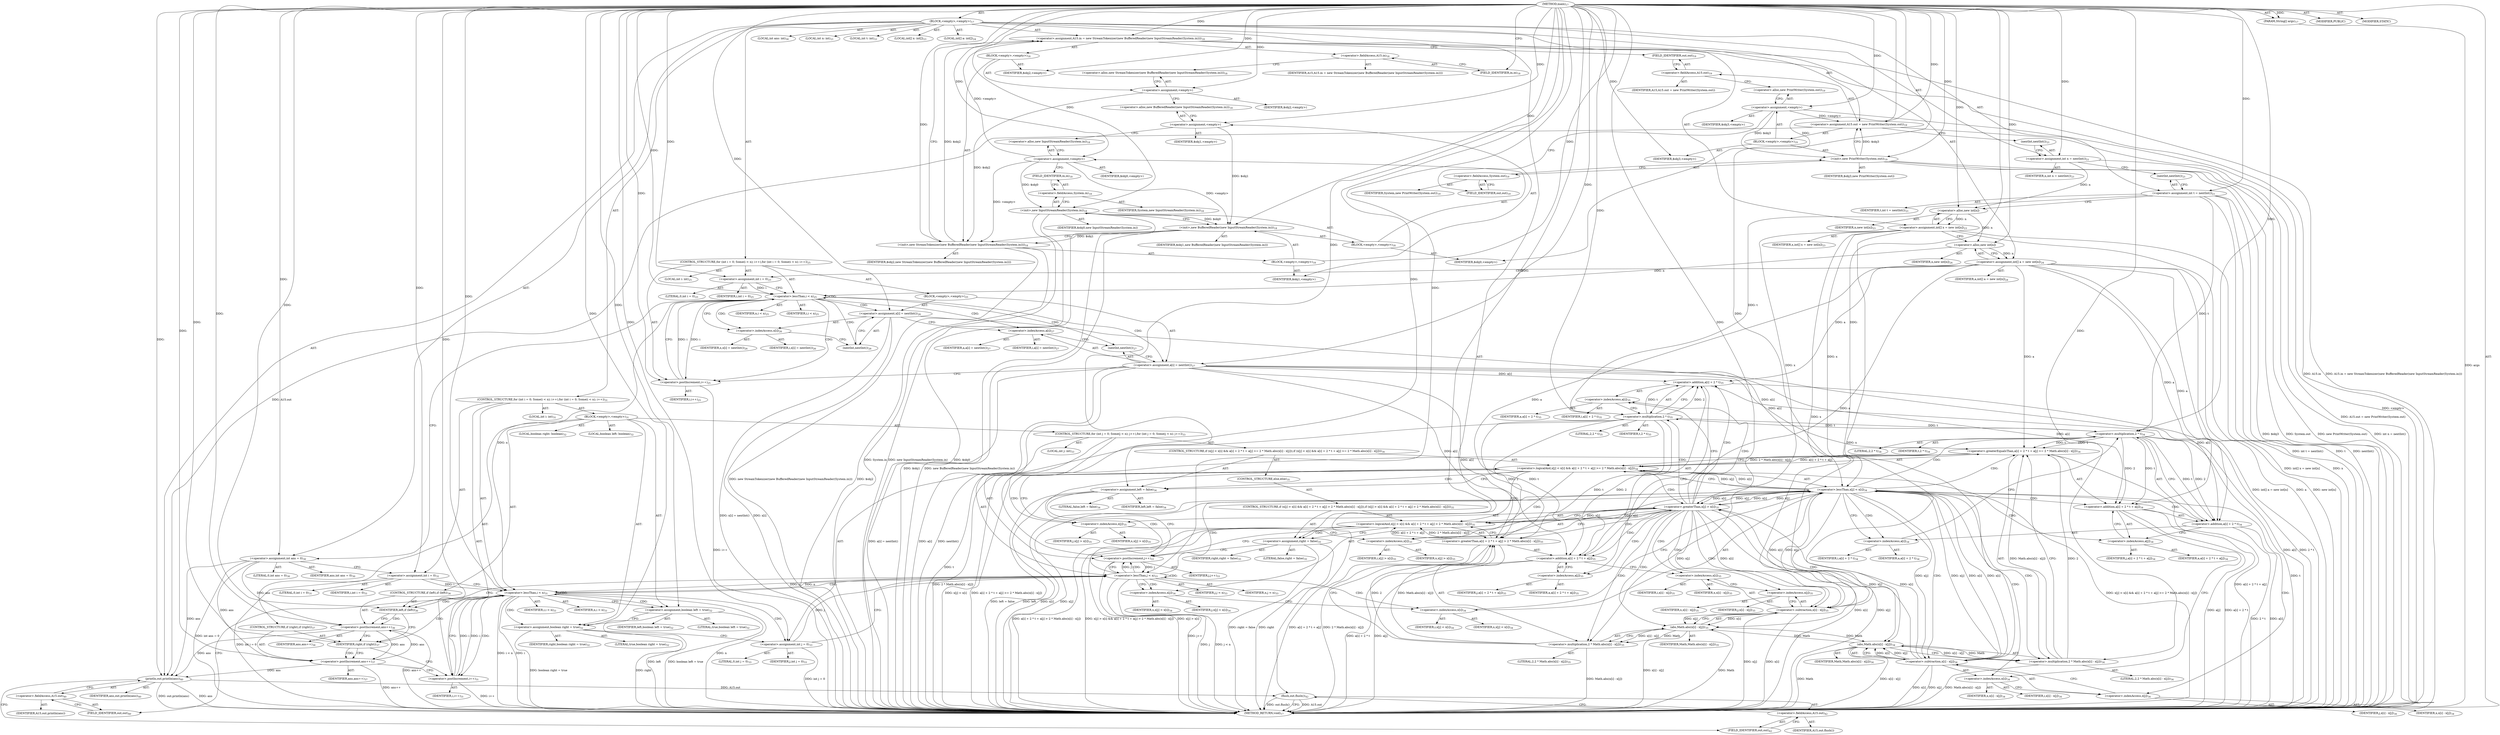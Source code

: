 digraph "main" {  
"37" [label = <(METHOD,main)<SUB>17</SUB>> ]
"38" [label = <(PARAM,String[] args)<SUB>17</SUB>> ]
"39" [label = <(BLOCK,&lt;empty&gt;,&lt;empty&gt;)<SUB>17</SUB>> ]
"40" [label = <(&lt;operator&gt;.assignment,A15.in = new StreamTokenizer(new BufferedReader(new InputStreamReader(System.in))))<SUB>18</SUB>> ]
"41" [label = <(&lt;operator&gt;.fieldAccess,A15.in)<SUB>18</SUB>> ]
"42" [label = <(IDENTIFIER,A15,A15.in = new StreamTokenizer(new BufferedReader(new InputStreamReader(System.in))))> ]
"43" [label = <(FIELD_IDENTIFIER,in,in)<SUB>18</SUB>> ]
"44" [label = <(BLOCK,&lt;empty&gt;,&lt;empty&gt;)<SUB>18</SUB>> ]
"45" [label = <(&lt;operator&gt;.assignment,&lt;empty&gt;)> ]
"46" [label = <(IDENTIFIER,$obj2,&lt;empty&gt;)> ]
"47" [label = <(&lt;operator&gt;.alloc,new StreamTokenizer(new BufferedReader(new InputStreamReader(System.in))))<SUB>18</SUB>> ]
"48" [label = <(&lt;init&gt;,new StreamTokenizer(new BufferedReader(new InputStreamReader(System.in))))<SUB>18</SUB>> ]
"49" [label = <(IDENTIFIER,$obj2,new StreamTokenizer(new BufferedReader(new InputStreamReader(System.in))))> ]
"50" [label = <(BLOCK,&lt;empty&gt;,&lt;empty&gt;)<SUB>18</SUB>> ]
"51" [label = <(&lt;operator&gt;.assignment,&lt;empty&gt;)> ]
"52" [label = <(IDENTIFIER,$obj1,&lt;empty&gt;)> ]
"53" [label = <(&lt;operator&gt;.alloc,new BufferedReader(new InputStreamReader(System.in)))<SUB>18</SUB>> ]
"54" [label = <(&lt;init&gt;,new BufferedReader(new InputStreamReader(System.in)))<SUB>18</SUB>> ]
"55" [label = <(IDENTIFIER,$obj1,new BufferedReader(new InputStreamReader(System.in)))> ]
"56" [label = <(BLOCK,&lt;empty&gt;,&lt;empty&gt;)<SUB>18</SUB>> ]
"57" [label = <(&lt;operator&gt;.assignment,&lt;empty&gt;)> ]
"58" [label = <(IDENTIFIER,$obj0,&lt;empty&gt;)> ]
"59" [label = <(&lt;operator&gt;.alloc,new InputStreamReader(System.in))<SUB>18</SUB>> ]
"60" [label = <(&lt;init&gt;,new InputStreamReader(System.in))<SUB>18</SUB>> ]
"61" [label = <(IDENTIFIER,$obj0,new InputStreamReader(System.in))> ]
"62" [label = <(&lt;operator&gt;.fieldAccess,System.in)<SUB>18</SUB>> ]
"63" [label = <(IDENTIFIER,System,new InputStreamReader(System.in))<SUB>18</SUB>> ]
"64" [label = <(FIELD_IDENTIFIER,in,in)<SUB>18</SUB>> ]
"65" [label = <(IDENTIFIER,$obj0,&lt;empty&gt;)> ]
"66" [label = <(IDENTIFIER,$obj1,&lt;empty&gt;)> ]
"67" [label = <(IDENTIFIER,$obj2,&lt;empty&gt;)> ]
"68" [label = <(&lt;operator&gt;.assignment,A15.out = new PrintWriter(System.out))<SUB>19</SUB>> ]
"69" [label = <(&lt;operator&gt;.fieldAccess,A15.out)<SUB>19</SUB>> ]
"70" [label = <(IDENTIFIER,A15,A15.out = new PrintWriter(System.out))> ]
"71" [label = <(FIELD_IDENTIFIER,out,out)<SUB>19</SUB>> ]
"72" [label = <(BLOCK,&lt;empty&gt;,&lt;empty&gt;)<SUB>19</SUB>> ]
"73" [label = <(&lt;operator&gt;.assignment,&lt;empty&gt;)> ]
"74" [label = <(IDENTIFIER,$obj3,&lt;empty&gt;)> ]
"75" [label = <(&lt;operator&gt;.alloc,new PrintWriter(System.out))<SUB>19</SUB>> ]
"76" [label = <(&lt;init&gt;,new PrintWriter(System.out))<SUB>19</SUB>> ]
"77" [label = <(IDENTIFIER,$obj3,new PrintWriter(System.out))> ]
"78" [label = <(&lt;operator&gt;.fieldAccess,System.out)<SUB>19</SUB>> ]
"79" [label = <(IDENTIFIER,System,new PrintWriter(System.out))<SUB>19</SUB>> ]
"80" [label = <(FIELD_IDENTIFIER,out,out)<SUB>19</SUB>> ]
"81" [label = <(IDENTIFIER,$obj3,&lt;empty&gt;)> ]
"82" [label = <(LOCAL,int n: int)<SUB>21</SUB>> ]
"83" [label = <(LOCAL,int t: int)<SUB>21</SUB>> ]
"84" [label = <(&lt;operator&gt;.assignment,int n = nextInt())<SUB>21</SUB>> ]
"85" [label = <(IDENTIFIER,n,int n = nextInt())<SUB>21</SUB>> ]
"86" [label = <(nextInt,nextInt())<SUB>21</SUB>> ]
"87" [label = <(&lt;operator&gt;.assignment,int t = nextInt())<SUB>21</SUB>> ]
"88" [label = <(IDENTIFIER,t,int t = nextInt())<SUB>21</SUB>> ]
"89" [label = <(nextInt,nextInt())<SUB>21</SUB>> ]
"90" [label = <(LOCAL,int[] x: int[])<SUB>23</SUB>> ]
"91" [label = <(&lt;operator&gt;.assignment,int[] x = new int[n])<SUB>23</SUB>> ]
"92" [label = <(IDENTIFIER,x,int[] x = new int[n])<SUB>23</SUB>> ]
"93" [label = <(&lt;operator&gt;.alloc,new int[n])> ]
"94" [label = <(IDENTIFIER,n,new int[n])<SUB>23</SUB>> ]
"95" [label = <(LOCAL,int[] a: int[])<SUB>24</SUB>> ]
"96" [label = <(&lt;operator&gt;.assignment,int[] a = new int[n])<SUB>24</SUB>> ]
"97" [label = <(IDENTIFIER,a,int[] a = new int[n])<SUB>24</SUB>> ]
"98" [label = <(&lt;operator&gt;.alloc,new int[n])> ]
"99" [label = <(IDENTIFIER,n,new int[n])<SUB>24</SUB>> ]
"100" [label = <(CONTROL_STRUCTURE,for (int i = 0; Some(i &lt; n); i++),for (int i = 0; Some(i &lt; n); i++))<SUB>25</SUB>> ]
"101" [label = <(LOCAL,int i: int)<SUB>25</SUB>> ]
"102" [label = <(&lt;operator&gt;.assignment,int i = 0)<SUB>25</SUB>> ]
"103" [label = <(IDENTIFIER,i,int i = 0)<SUB>25</SUB>> ]
"104" [label = <(LITERAL,0,int i = 0)<SUB>25</SUB>> ]
"105" [label = <(&lt;operator&gt;.lessThan,i &lt; n)<SUB>25</SUB>> ]
"106" [label = <(IDENTIFIER,i,i &lt; n)<SUB>25</SUB>> ]
"107" [label = <(IDENTIFIER,n,i &lt; n)<SUB>25</SUB>> ]
"108" [label = <(&lt;operator&gt;.postIncrement,i++)<SUB>25</SUB>> ]
"109" [label = <(IDENTIFIER,i,i++)<SUB>25</SUB>> ]
"110" [label = <(BLOCK,&lt;empty&gt;,&lt;empty&gt;)<SUB>25</SUB>> ]
"111" [label = <(&lt;operator&gt;.assignment,x[i] = nextInt())<SUB>26</SUB>> ]
"112" [label = <(&lt;operator&gt;.indexAccess,x[i])<SUB>26</SUB>> ]
"113" [label = <(IDENTIFIER,x,x[i] = nextInt())<SUB>26</SUB>> ]
"114" [label = <(IDENTIFIER,i,x[i] = nextInt())<SUB>26</SUB>> ]
"115" [label = <(nextInt,nextInt())<SUB>26</SUB>> ]
"116" [label = <(&lt;operator&gt;.assignment,a[i] = nextInt())<SUB>27</SUB>> ]
"117" [label = <(&lt;operator&gt;.indexAccess,a[i])<SUB>27</SUB>> ]
"118" [label = <(IDENTIFIER,a,a[i] = nextInt())<SUB>27</SUB>> ]
"119" [label = <(IDENTIFIER,i,a[i] = nextInt())<SUB>27</SUB>> ]
"120" [label = <(nextInt,nextInt())<SUB>27</SUB>> ]
"121" [label = <(LOCAL,int ans: int)<SUB>30</SUB>> ]
"122" [label = <(&lt;operator&gt;.assignment,int ans = 0)<SUB>30</SUB>> ]
"123" [label = <(IDENTIFIER,ans,int ans = 0)<SUB>30</SUB>> ]
"124" [label = <(LITERAL,0,int ans = 0)<SUB>30</SUB>> ]
"125" [label = <(CONTROL_STRUCTURE,for (int i = 0; Some(i &lt; n); i++),for (int i = 0; Some(i &lt; n); i++))<SUB>31</SUB>> ]
"126" [label = <(LOCAL,int i: int)<SUB>31</SUB>> ]
"127" [label = <(&lt;operator&gt;.assignment,int i = 0)<SUB>31</SUB>> ]
"128" [label = <(IDENTIFIER,i,int i = 0)<SUB>31</SUB>> ]
"129" [label = <(LITERAL,0,int i = 0)<SUB>31</SUB>> ]
"130" [label = <(&lt;operator&gt;.lessThan,i &lt; n)<SUB>31</SUB>> ]
"131" [label = <(IDENTIFIER,i,i &lt; n)<SUB>31</SUB>> ]
"132" [label = <(IDENTIFIER,n,i &lt; n)<SUB>31</SUB>> ]
"133" [label = <(&lt;operator&gt;.postIncrement,i++)<SUB>31</SUB>> ]
"134" [label = <(IDENTIFIER,i,i++)<SUB>31</SUB>> ]
"135" [label = <(BLOCK,&lt;empty&gt;,&lt;empty&gt;)<SUB>31</SUB>> ]
"136" [label = <(LOCAL,boolean left: boolean)<SUB>32</SUB>> ]
"137" [label = <(LOCAL,boolean right: boolean)<SUB>32</SUB>> ]
"138" [label = <(&lt;operator&gt;.assignment,boolean left = true)<SUB>32</SUB>> ]
"139" [label = <(IDENTIFIER,left,boolean left = true)<SUB>32</SUB>> ]
"140" [label = <(LITERAL,true,boolean left = true)<SUB>32</SUB>> ]
"141" [label = <(&lt;operator&gt;.assignment,boolean right = true)<SUB>32</SUB>> ]
"142" [label = <(IDENTIFIER,right,boolean right = true)<SUB>32</SUB>> ]
"143" [label = <(LITERAL,true,boolean right = true)<SUB>32</SUB>> ]
"144" [label = <(CONTROL_STRUCTURE,for (int j = 0; Some(j &lt; n); j++),for (int j = 0; Some(j &lt; n); j++))<SUB>33</SUB>> ]
"145" [label = <(LOCAL,int j: int)<SUB>33</SUB>> ]
"146" [label = <(&lt;operator&gt;.assignment,int j = 0)<SUB>33</SUB>> ]
"147" [label = <(IDENTIFIER,j,int j = 0)<SUB>33</SUB>> ]
"148" [label = <(LITERAL,0,int j = 0)<SUB>33</SUB>> ]
"149" [label = <(&lt;operator&gt;.lessThan,j &lt; n)<SUB>33</SUB>> ]
"150" [label = <(IDENTIFIER,j,j &lt; n)<SUB>33</SUB>> ]
"151" [label = <(IDENTIFIER,n,j &lt; n)<SUB>33</SUB>> ]
"152" [label = <(&lt;operator&gt;.postIncrement,j++)<SUB>33</SUB>> ]
"153" [label = <(IDENTIFIER,j,j++)<SUB>33</SUB>> ]
"154" [label = <(CONTROL_STRUCTURE,if (x[j] &lt; x[i] &amp;&amp; a[i] + 2 * t + a[j] &gt;= 2 * Math.abs(x[i] - x[j])),if (x[j] &lt; x[i] &amp;&amp; a[i] + 2 * t + a[j] &gt;= 2 * Math.abs(x[i] - x[j])))<SUB>34</SUB>> ]
"155" [label = <(&lt;operator&gt;.logicalAnd,x[j] &lt; x[i] &amp;&amp; a[i] + 2 * t + a[j] &gt;= 2 * Math.abs(x[i] - x[j]))<SUB>34</SUB>> ]
"156" [label = <(&lt;operator&gt;.lessThan,x[j] &lt; x[i])<SUB>34</SUB>> ]
"157" [label = <(&lt;operator&gt;.indexAccess,x[j])<SUB>34</SUB>> ]
"158" [label = <(IDENTIFIER,x,x[j] &lt; x[i])<SUB>34</SUB>> ]
"159" [label = <(IDENTIFIER,j,x[j] &lt; x[i])<SUB>34</SUB>> ]
"160" [label = <(&lt;operator&gt;.indexAccess,x[i])<SUB>34</SUB>> ]
"161" [label = <(IDENTIFIER,x,x[j] &lt; x[i])<SUB>34</SUB>> ]
"162" [label = <(IDENTIFIER,i,x[j] &lt; x[i])<SUB>34</SUB>> ]
"163" [label = <(&lt;operator&gt;.greaterEqualsThan,a[i] + 2 * t + a[j] &gt;= 2 * Math.abs(x[i] - x[j]))<SUB>34</SUB>> ]
"164" [label = <(&lt;operator&gt;.addition,a[i] + 2 * t + a[j])<SUB>34</SUB>> ]
"165" [label = <(&lt;operator&gt;.addition,a[i] + 2 * t)<SUB>34</SUB>> ]
"166" [label = <(&lt;operator&gt;.indexAccess,a[i])<SUB>34</SUB>> ]
"167" [label = <(IDENTIFIER,a,a[i] + 2 * t)<SUB>34</SUB>> ]
"168" [label = <(IDENTIFIER,i,a[i] + 2 * t)<SUB>34</SUB>> ]
"169" [label = <(&lt;operator&gt;.multiplication,2 * t)<SUB>34</SUB>> ]
"170" [label = <(LITERAL,2,2 * t)<SUB>34</SUB>> ]
"171" [label = <(IDENTIFIER,t,2 * t)<SUB>34</SUB>> ]
"172" [label = <(&lt;operator&gt;.indexAccess,a[j])<SUB>34</SUB>> ]
"173" [label = <(IDENTIFIER,a,a[i] + 2 * t + a[j])<SUB>34</SUB>> ]
"174" [label = <(IDENTIFIER,j,a[i] + 2 * t + a[j])<SUB>34</SUB>> ]
"175" [label = <(&lt;operator&gt;.multiplication,2 * Math.abs(x[i] - x[j]))<SUB>34</SUB>> ]
"176" [label = <(LITERAL,2,2 * Math.abs(x[i] - x[j]))<SUB>34</SUB>> ]
"177" [label = <(abs,Math.abs(x[i] - x[j]))<SUB>34</SUB>> ]
"178" [label = <(IDENTIFIER,Math,Math.abs(x[i] - x[j]))<SUB>34</SUB>> ]
"179" [label = <(&lt;operator&gt;.subtraction,x[i] - x[j])<SUB>34</SUB>> ]
"180" [label = <(&lt;operator&gt;.indexAccess,x[i])<SUB>34</SUB>> ]
"181" [label = <(IDENTIFIER,x,x[i] - x[j])<SUB>34</SUB>> ]
"182" [label = <(IDENTIFIER,i,x[i] - x[j])<SUB>34</SUB>> ]
"183" [label = <(&lt;operator&gt;.indexAccess,x[j])<SUB>34</SUB>> ]
"184" [label = <(IDENTIFIER,x,x[i] - x[j])<SUB>34</SUB>> ]
"185" [label = <(IDENTIFIER,j,x[i] - x[j])<SUB>34</SUB>> ]
"186" [label = <(&lt;operator&gt;.assignment,left = false)<SUB>34</SUB>> ]
"187" [label = <(IDENTIFIER,left,left = false)<SUB>34</SUB>> ]
"188" [label = <(LITERAL,false,left = false)<SUB>34</SUB>> ]
"189" [label = <(CONTROL_STRUCTURE,else,else)<SUB>35</SUB>> ]
"190" [label = <(CONTROL_STRUCTURE,if (x[j] &gt; x[i] &amp;&amp; a[i] + 2 * t + a[j] &gt; 2 * Math.abs(x[i] - x[j])),if (x[j] &gt; x[i] &amp;&amp; a[i] + 2 * t + a[j] &gt; 2 * Math.abs(x[i] - x[j])))<SUB>35</SUB>> ]
"191" [label = <(&lt;operator&gt;.logicalAnd,x[j] &gt; x[i] &amp;&amp; a[i] + 2 * t + a[j] &gt; 2 * Math.abs(x[i] - x[j]))<SUB>35</SUB>> ]
"192" [label = <(&lt;operator&gt;.greaterThan,x[j] &gt; x[i])<SUB>35</SUB>> ]
"193" [label = <(&lt;operator&gt;.indexAccess,x[j])<SUB>35</SUB>> ]
"194" [label = <(IDENTIFIER,x,x[j] &gt; x[i])<SUB>35</SUB>> ]
"195" [label = <(IDENTIFIER,j,x[j] &gt; x[i])<SUB>35</SUB>> ]
"196" [label = <(&lt;operator&gt;.indexAccess,x[i])<SUB>35</SUB>> ]
"197" [label = <(IDENTIFIER,x,x[j] &gt; x[i])<SUB>35</SUB>> ]
"198" [label = <(IDENTIFIER,i,x[j] &gt; x[i])<SUB>35</SUB>> ]
"199" [label = <(&lt;operator&gt;.greaterThan,a[i] + 2 * t + a[j] &gt; 2 * Math.abs(x[i] - x[j]))<SUB>35</SUB>> ]
"200" [label = <(&lt;operator&gt;.addition,a[i] + 2 * t + a[j])<SUB>35</SUB>> ]
"201" [label = <(&lt;operator&gt;.addition,a[i] + 2 * t)<SUB>35</SUB>> ]
"202" [label = <(&lt;operator&gt;.indexAccess,a[i])<SUB>35</SUB>> ]
"203" [label = <(IDENTIFIER,a,a[i] + 2 * t)<SUB>35</SUB>> ]
"204" [label = <(IDENTIFIER,i,a[i] + 2 * t)<SUB>35</SUB>> ]
"205" [label = <(&lt;operator&gt;.multiplication,2 * t)<SUB>35</SUB>> ]
"206" [label = <(LITERAL,2,2 * t)<SUB>35</SUB>> ]
"207" [label = <(IDENTIFIER,t,2 * t)<SUB>35</SUB>> ]
"208" [label = <(&lt;operator&gt;.indexAccess,a[j])<SUB>35</SUB>> ]
"209" [label = <(IDENTIFIER,a,a[i] + 2 * t + a[j])<SUB>35</SUB>> ]
"210" [label = <(IDENTIFIER,j,a[i] + 2 * t + a[j])<SUB>35</SUB>> ]
"211" [label = <(&lt;operator&gt;.multiplication,2 * Math.abs(x[i] - x[j]))<SUB>35</SUB>> ]
"212" [label = <(LITERAL,2,2 * Math.abs(x[i] - x[j]))<SUB>35</SUB>> ]
"213" [label = <(abs,Math.abs(x[i] - x[j]))<SUB>35</SUB>> ]
"214" [label = <(IDENTIFIER,Math,Math.abs(x[i] - x[j]))<SUB>35</SUB>> ]
"215" [label = <(&lt;operator&gt;.subtraction,x[i] - x[j])<SUB>35</SUB>> ]
"216" [label = <(&lt;operator&gt;.indexAccess,x[i])<SUB>35</SUB>> ]
"217" [label = <(IDENTIFIER,x,x[i] - x[j])<SUB>35</SUB>> ]
"218" [label = <(IDENTIFIER,i,x[i] - x[j])<SUB>35</SUB>> ]
"219" [label = <(&lt;operator&gt;.indexAccess,x[j])<SUB>35</SUB>> ]
"220" [label = <(IDENTIFIER,x,x[i] - x[j])<SUB>35</SUB>> ]
"221" [label = <(IDENTIFIER,j,x[i] - x[j])<SUB>35</SUB>> ]
"222" [label = <(&lt;operator&gt;.assignment,right = false)<SUB>35</SUB>> ]
"223" [label = <(IDENTIFIER,right,right = false)<SUB>35</SUB>> ]
"224" [label = <(LITERAL,false,right = false)<SUB>35</SUB>> ]
"225" [label = <(CONTROL_STRUCTURE,if (left),if (left))<SUB>36</SUB>> ]
"226" [label = <(IDENTIFIER,left,if (left))<SUB>36</SUB>> ]
"227" [label = <(&lt;operator&gt;.postIncrement,ans++)<SUB>36</SUB>> ]
"228" [label = <(IDENTIFIER,ans,ans++)<SUB>36</SUB>> ]
"229" [label = <(CONTROL_STRUCTURE,if (right),if (right))<SUB>37</SUB>> ]
"230" [label = <(IDENTIFIER,right,if (right))<SUB>37</SUB>> ]
"231" [label = <(&lt;operator&gt;.postIncrement,ans++)<SUB>37</SUB>> ]
"232" [label = <(IDENTIFIER,ans,ans++)<SUB>37</SUB>> ]
"233" [label = <(println,out.println(ans))<SUB>40</SUB>> ]
"234" [label = <(&lt;operator&gt;.fieldAccess,A15.out)<SUB>40</SUB>> ]
"235" [label = <(IDENTIFIER,A15,out.println(ans))> ]
"236" [label = <(FIELD_IDENTIFIER,out,out)<SUB>40</SUB>> ]
"237" [label = <(IDENTIFIER,ans,out.println(ans))<SUB>40</SUB>> ]
"238" [label = <(flush,out.flush())<SUB>42</SUB>> ]
"239" [label = <(&lt;operator&gt;.fieldAccess,A15.out)<SUB>42</SUB>> ]
"240" [label = <(IDENTIFIER,A15,out.flush())> ]
"241" [label = <(FIELD_IDENTIFIER,out,out)<SUB>42</SUB>> ]
"242" [label = <(MODIFIER,PUBLIC)> ]
"243" [label = <(MODIFIER,STATIC)> ]
"244" [label = <(METHOD_RETURN,void)<SUB>17</SUB>> ]
  "37" -> "38"  [ label = "AST: "] 
  "37" -> "39"  [ label = "AST: "] 
  "37" -> "242"  [ label = "AST: "] 
  "37" -> "243"  [ label = "AST: "] 
  "37" -> "244"  [ label = "AST: "] 
  "39" -> "40"  [ label = "AST: "] 
  "39" -> "68"  [ label = "AST: "] 
  "39" -> "82"  [ label = "AST: "] 
  "39" -> "83"  [ label = "AST: "] 
  "39" -> "84"  [ label = "AST: "] 
  "39" -> "87"  [ label = "AST: "] 
  "39" -> "90"  [ label = "AST: "] 
  "39" -> "91"  [ label = "AST: "] 
  "39" -> "95"  [ label = "AST: "] 
  "39" -> "96"  [ label = "AST: "] 
  "39" -> "100"  [ label = "AST: "] 
  "39" -> "121"  [ label = "AST: "] 
  "39" -> "122"  [ label = "AST: "] 
  "39" -> "125"  [ label = "AST: "] 
  "39" -> "233"  [ label = "AST: "] 
  "39" -> "238"  [ label = "AST: "] 
  "40" -> "41"  [ label = "AST: "] 
  "40" -> "44"  [ label = "AST: "] 
  "41" -> "42"  [ label = "AST: "] 
  "41" -> "43"  [ label = "AST: "] 
  "44" -> "45"  [ label = "AST: "] 
  "44" -> "48"  [ label = "AST: "] 
  "44" -> "67"  [ label = "AST: "] 
  "45" -> "46"  [ label = "AST: "] 
  "45" -> "47"  [ label = "AST: "] 
  "48" -> "49"  [ label = "AST: "] 
  "48" -> "50"  [ label = "AST: "] 
  "50" -> "51"  [ label = "AST: "] 
  "50" -> "54"  [ label = "AST: "] 
  "50" -> "66"  [ label = "AST: "] 
  "51" -> "52"  [ label = "AST: "] 
  "51" -> "53"  [ label = "AST: "] 
  "54" -> "55"  [ label = "AST: "] 
  "54" -> "56"  [ label = "AST: "] 
  "56" -> "57"  [ label = "AST: "] 
  "56" -> "60"  [ label = "AST: "] 
  "56" -> "65"  [ label = "AST: "] 
  "57" -> "58"  [ label = "AST: "] 
  "57" -> "59"  [ label = "AST: "] 
  "60" -> "61"  [ label = "AST: "] 
  "60" -> "62"  [ label = "AST: "] 
  "62" -> "63"  [ label = "AST: "] 
  "62" -> "64"  [ label = "AST: "] 
  "68" -> "69"  [ label = "AST: "] 
  "68" -> "72"  [ label = "AST: "] 
  "69" -> "70"  [ label = "AST: "] 
  "69" -> "71"  [ label = "AST: "] 
  "72" -> "73"  [ label = "AST: "] 
  "72" -> "76"  [ label = "AST: "] 
  "72" -> "81"  [ label = "AST: "] 
  "73" -> "74"  [ label = "AST: "] 
  "73" -> "75"  [ label = "AST: "] 
  "76" -> "77"  [ label = "AST: "] 
  "76" -> "78"  [ label = "AST: "] 
  "78" -> "79"  [ label = "AST: "] 
  "78" -> "80"  [ label = "AST: "] 
  "84" -> "85"  [ label = "AST: "] 
  "84" -> "86"  [ label = "AST: "] 
  "87" -> "88"  [ label = "AST: "] 
  "87" -> "89"  [ label = "AST: "] 
  "91" -> "92"  [ label = "AST: "] 
  "91" -> "93"  [ label = "AST: "] 
  "93" -> "94"  [ label = "AST: "] 
  "96" -> "97"  [ label = "AST: "] 
  "96" -> "98"  [ label = "AST: "] 
  "98" -> "99"  [ label = "AST: "] 
  "100" -> "101"  [ label = "AST: "] 
  "100" -> "102"  [ label = "AST: "] 
  "100" -> "105"  [ label = "AST: "] 
  "100" -> "108"  [ label = "AST: "] 
  "100" -> "110"  [ label = "AST: "] 
  "102" -> "103"  [ label = "AST: "] 
  "102" -> "104"  [ label = "AST: "] 
  "105" -> "106"  [ label = "AST: "] 
  "105" -> "107"  [ label = "AST: "] 
  "108" -> "109"  [ label = "AST: "] 
  "110" -> "111"  [ label = "AST: "] 
  "110" -> "116"  [ label = "AST: "] 
  "111" -> "112"  [ label = "AST: "] 
  "111" -> "115"  [ label = "AST: "] 
  "112" -> "113"  [ label = "AST: "] 
  "112" -> "114"  [ label = "AST: "] 
  "116" -> "117"  [ label = "AST: "] 
  "116" -> "120"  [ label = "AST: "] 
  "117" -> "118"  [ label = "AST: "] 
  "117" -> "119"  [ label = "AST: "] 
  "122" -> "123"  [ label = "AST: "] 
  "122" -> "124"  [ label = "AST: "] 
  "125" -> "126"  [ label = "AST: "] 
  "125" -> "127"  [ label = "AST: "] 
  "125" -> "130"  [ label = "AST: "] 
  "125" -> "133"  [ label = "AST: "] 
  "125" -> "135"  [ label = "AST: "] 
  "127" -> "128"  [ label = "AST: "] 
  "127" -> "129"  [ label = "AST: "] 
  "130" -> "131"  [ label = "AST: "] 
  "130" -> "132"  [ label = "AST: "] 
  "133" -> "134"  [ label = "AST: "] 
  "135" -> "136"  [ label = "AST: "] 
  "135" -> "137"  [ label = "AST: "] 
  "135" -> "138"  [ label = "AST: "] 
  "135" -> "141"  [ label = "AST: "] 
  "135" -> "144"  [ label = "AST: "] 
  "135" -> "225"  [ label = "AST: "] 
  "135" -> "229"  [ label = "AST: "] 
  "138" -> "139"  [ label = "AST: "] 
  "138" -> "140"  [ label = "AST: "] 
  "141" -> "142"  [ label = "AST: "] 
  "141" -> "143"  [ label = "AST: "] 
  "144" -> "145"  [ label = "AST: "] 
  "144" -> "146"  [ label = "AST: "] 
  "144" -> "149"  [ label = "AST: "] 
  "144" -> "152"  [ label = "AST: "] 
  "144" -> "154"  [ label = "AST: "] 
  "146" -> "147"  [ label = "AST: "] 
  "146" -> "148"  [ label = "AST: "] 
  "149" -> "150"  [ label = "AST: "] 
  "149" -> "151"  [ label = "AST: "] 
  "152" -> "153"  [ label = "AST: "] 
  "154" -> "155"  [ label = "AST: "] 
  "154" -> "186"  [ label = "AST: "] 
  "154" -> "189"  [ label = "AST: "] 
  "155" -> "156"  [ label = "AST: "] 
  "155" -> "163"  [ label = "AST: "] 
  "156" -> "157"  [ label = "AST: "] 
  "156" -> "160"  [ label = "AST: "] 
  "157" -> "158"  [ label = "AST: "] 
  "157" -> "159"  [ label = "AST: "] 
  "160" -> "161"  [ label = "AST: "] 
  "160" -> "162"  [ label = "AST: "] 
  "163" -> "164"  [ label = "AST: "] 
  "163" -> "175"  [ label = "AST: "] 
  "164" -> "165"  [ label = "AST: "] 
  "164" -> "172"  [ label = "AST: "] 
  "165" -> "166"  [ label = "AST: "] 
  "165" -> "169"  [ label = "AST: "] 
  "166" -> "167"  [ label = "AST: "] 
  "166" -> "168"  [ label = "AST: "] 
  "169" -> "170"  [ label = "AST: "] 
  "169" -> "171"  [ label = "AST: "] 
  "172" -> "173"  [ label = "AST: "] 
  "172" -> "174"  [ label = "AST: "] 
  "175" -> "176"  [ label = "AST: "] 
  "175" -> "177"  [ label = "AST: "] 
  "177" -> "178"  [ label = "AST: "] 
  "177" -> "179"  [ label = "AST: "] 
  "179" -> "180"  [ label = "AST: "] 
  "179" -> "183"  [ label = "AST: "] 
  "180" -> "181"  [ label = "AST: "] 
  "180" -> "182"  [ label = "AST: "] 
  "183" -> "184"  [ label = "AST: "] 
  "183" -> "185"  [ label = "AST: "] 
  "186" -> "187"  [ label = "AST: "] 
  "186" -> "188"  [ label = "AST: "] 
  "189" -> "190"  [ label = "AST: "] 
  "190" -> "191"  [ label = "AST: "] 
  "190" -> "222"  [ label = "AST: "] 
  "191" -> "192"  [ label = "AST: "] 
  "191" -> "199"  [ label = "AST: "] 
  "192" -> "193"  [ label = "AST: "] 
  "192" -> "196"  [ label = "AST: "] 
  "193" -> "194"  [ label = "AST: "] 
  "193" -> "195"  [ label = "AST: "] 
  "196" -> "197"  [ label = "AST: "] 
  "196" -> "198"  [ label = "AST: "] 
  "199" -> "200"  [ label = "AST: "] 
  "199" -> "211"  [ label = "AST: "] 
  "200" -> "201"  [ label = "AST: "] 
  "200" -> "208"  [ label = "AST: "] 
  "201" -> "202"  [ label = "AST: "] 
  "201" -> "205"  [ label = "AST: "] 
  "202" -> "203"  [ label = "AST: "] 
  "202" -> "204"  [ label = "AST: "] 
  "205" -> "206"  [ label = "AST: "] 
  "205" -> "207"  [ label = "AST: "] 
  "208" -> "209"  [ label = "AST: "] 
  "208" -> "210"  [ label = "AST: "] 
  "211" -> "212"  [ label = "AST: "] 
  "211" -> "213"  [ label = "AST: "] 
  "213" -> "214"  [ label = "AST: "] 
  "213" -> "215"  [ label = "AST: "] 
  "215" -> "216"  [ label = "AST: "] 
  "215" -> "219"  [ label = "AST: "] 
  "216" -> "217"  [ label = "AST: "] 
  "216" -> "218"  [ label = "AST: "] 
  "219" -> "220"  [ label = "AST: "] 
  "219" -> "221"  [ label = "AST: "] 
  "222" -> "223"  [ label = "AST: "] 
  "222" -> "224"  [ label = "AST: "] 
  "225" -> "226"  [ label = "AST: "] 
  "225" -> "227"  [ label = "AST: "] 
  "227" -> "228"  [ label = "AST: "] 
  "229" -> "230"  [ label = "AST: "] 
  "229" -> "231"  [ label = "AST: "] 
  "231" -> "232"  [ label = "AST: "] 
  "233" -> "234"  [ label = "AST: "] 
  "233" -> "237"  [ label = "AST: "] 
  "234" -> "235"  [ label = "AST: "] 
  "234" -> "236"  [ label = "AST: "] 
  "238" -> "239"  [ label = "AST: "] 
  "239" -> "240"  [ label = "AST: "] 
  "239" -> "241"  [ label = "AST: "] 
  "40" -> "71"  [ label = "CFG: "] 
  "68" -> "86"  [ label = "CFG: "] 
  "84" -> "89"  [ label = "CFG: "] 
  "87" -> "93"  [ label = "CFG: "] 
  "91" -> "98"  [ label = "CFG: "] 
  "96" -> "102"  [ label = "CFG: "] 
  "122" -> "127"  [ label = "CFG: "] 
  "233" -> "241"  [ label = "CFG: "] 
  "238" -> "244"  [ label = "CFG: "] 
  "41" -> "47"  [ label = "CFG: "] 
  "69" -> "75"  [ label = "CFG: "] 
  "86" -> "84"  [ label = "CFG: "] 
  "89" -> "87"  [ label = "CFG: "] 
  "93" -> "91"  [ label = "CFG: "] 
  "98" -> "96"  [ label = "CFG: "] 
  "102" -> "105"  [ label = "CFG: "] 
  "105" -> "112"  [ label = "CFG: "] 
  "105" -> "122"  [ label = "CFG: "] 
  "108" -> "105"  [ label = "CFG: "] 
  "127" -> "130"  [ label = "CFG: "] 
  "130" -> "138"  [ label = "CFG: "] 
  "130" -> "236"  [ label = "CFG: "] 
  "133" -> "130"  [ label = "CFG: "] 
  "234" -> "233"  [ label = "CFG: "] 
  "239" -> "238"  [ label = "CFG: "] 
  "43" -> "41"  [ label = "CFG: "] 
  "45" -> "53"  [ label = "CFG: "] 
  "48" -> "40"  [ label = "CFG: "] 
  "71" -> "69"  [ label = "CFG: "] 
  "73" -> "80"  [ label = "CFG: "] 
  "76" -> "68"  [ label = "CFG: "] 
  "111" -> "117"  [ label = "CFG: "] 
  "116" -> "108"  [ label = "CFG: "] 
  "138" -> "141"  [ label = "CFG: "] 
  "141" -> "146"  [ label = "CFG: "] 
  "236" -> "234"  [ label = "CFG: "] 
  "241" -> "239"  [ label = "CFG: "] 
  "47" -> "45"  [ label = "CFG: "] 
  "75" -> "73"  [ label = "CFG: "] 
  "78" -> "76"  [ label = "CFG: "] 
  "112" -> "115"  [ label = "CFG: "] 
  "115" -> "111"  [ label = "CFG: "] 
  "117" -> "120"  [ label = "CFG: "] 
  "120" -> "116"  [ label = "CFG: "] 
  "146" -> "149"  [ label = "CFG: "] 
  "149" -> "226"  [ label = "CFG: "] 
  "149" -> "157"  [ label = "CFG: "] 
  "152" -> "149"  [ label = "CFG: "] 
  "226" -> "230"  [ label = "CFG: "] 
  "226" -> "227"  [ label = "CFG: "] 
  "227" -> "230"  [ label = "CFG: "] 
  "230" -> "231"  [ label = "CFG: "] 
  "230" -> "133"  [ label = "CFG: "] 
  "231" -> "133"  [ label = "CFG: "] 
  "51" -> "59"  [ label = "CFG: "] 
  "54" -> "48"  [ label = "CFG: "] 
  "80" -> "78"  [ label = "CFG: "] 
  "155" -> "186"  [ label = "CFG: "] 
  "155" -> "193"  [ label = "CFG: "] 
  "186" -> "152"  [ label = "CFG: "] 
  "53" -> "51"  [ label = "CFG: "] 
  "156" -> "155"  [ label = "CFG: "] 
  "156" -> "166"  [ label = "CFG: "] 
  "163" -> "155"  [ label = "CFG: "] 
  "57" -> "64"  [ label = "CFG: "] 
  "60" -> "54"  [ label = "CFG: "] 
  "157" -> "160"  [ label = "CFG: "] 
  "160" -> "156"  [ label = "CFG: "] 
  "164" -> "180"  [ label = "CFG: "] 
  "175" -> "163"  [ label = "CFG: "] 
  "191" -> "222"  [ label = "CFG: "] 
  "191" -> "152"  [ label = "CFG: "] 
  "222" -> "152"  [ label = "CFG: "] 
  "59" -> "57"  [ label = "CFG: "] 
  "62" -> "60"  [ label = "CFG: "] 
  "165" -> "172"  [ label = "CFG: "] 
  "172" -> "164"  [ label = "CFG: "] 
  "177" -> "175"  [ label = "CFG: "] 
  "192" -> "191"  [ label = "CFG: "] 
  "192" -> "202"  [ label = "CFG: "] 
  "199" -> "191"  [ label = "CFG: "] 
  "64" -> "62"  [ label = "CFG: "] 
  "166" -> "169"  [ label = "CFG: "] 
  "169" -> "165"  [ label = "CFG: "] 
  "179" -> "177"  [ label = "CFG: "] 
  "193" -> "196"  [ label = "CFG: "] 
  "196" -> "192"  [ label = "CFG: "] 
  "200" -> "216"  [ label = "CFG: "] 
  "211" -> "199"  [ label = "CFG: "] 
  "180" -> "183"  [ label = "CFG: "] 
  "183" -> "179"  [ label = "CFG: "] 
  "201" -> "208"  [ label = "CFG: "] 
  "208" -> "200"  [ label = "CFG: "] 
  "213" -> "211"  [ label = "CFG: "] 
  "202" -> "205"  [ label = "CFG: "] 
  "205" -> "201"  [ label = "CFG: "] 
  "215" -> "213"  [ label = "CFG: "] 
  "216" -> "219"  [ label = "CFG: "] 
  "219" -> "215"  [ label = "CFG: "] 
  "37" -> "43"  [ label = "CFG: "] 
  "38" -> "244"  [ label = "DDG: args"] 
  "40" -> "244"  [ label = "DDG: A15.in"] 
  "48" -> "244"  [ label = "DDG: $obj2"] 
  "54" -> "244"  [ label = "DDG: $obj1"] 
  "60" -> "244"  [ label = "DDG: $obj0"] 
  "60" -> "244"  [ label = "DDG: System.in"] 
  "60" -> "244"  [ label = "DDG: new InputStreamReader(System.in)"] 
  "54" -> "244"  [ label = "DDG: new BufferedReader(new InputStreamReader(System.in))"] 
  "48" -> "244"  [ label = "DDG: new StreamTokenizer(new BufferedReader(new InputStreamReader(System.in)))"] 
  "40" -> "244"  [ label = "DDG: A15.in = new StreamTokenizer(new BufferedReader(new InputStreamReader(System.in)))"] 
  "73" -> "244"  [ label = "DDG: &lt;empty&gt;"] 
  "76" -> "244"  [ label = "DDG: $obj3"] 
  "76" -> "244"  [ label = "DDG: System.out"] 
  "76" -> "244"  [ label = "DDG: new PrintWriter(System.out)"] 
  "68" -> "244"  [ label = "DDG: A15.out = new PrintWriter(System.out)"] 
  "84" -> "244"  [ label = "DDG: int n = nextInt()"] 
  "87" -> "244"  [ label = "DDG: t"] 
  "87" -> "244"  [ label = "DDG: nextInt()"] 
  "87" -> "244"  [ label = "DDG: int t = nextInt()"] 
  "91" -> "244"  [ label = "DDG: x"] 
  "91" -> "244"  [ label = "DDG: int[] x = new int[n]"] 
  "96" -> "244"  [ label = "DDG: a"] 
  "96" -> "244"  [ label = "DDG: new int[n]"] 
  "96" -> "244"  [ label = "DDG: int[] a = new int[n]"] 
  "122" -> "244"  [ label = "DDG: int ans = 0"] 
  "127" -> "244"  [ label = "DDG: int i = 0"] 
  "130" -> "244"  [ label = "DDG: i"] 
  "130" -> "244"  [ label = "DDG: n"] 
  "130" -> "244"  [ label = "DDG: i &lt; n"] 
  "233" -> "244"  [ label = "DDG: ans"] 
  "233" -> "244"  [ label = "DDG: out.println(ans)"] 
  "238" -> "244"  [ label = "DDG: A15.out"] 
  "238" -> "244"  [ label = "DDG: out.flush()"] 
  "138" -> "244"  [ label = "DDG: left"] 
  "138" -> "244"  [ label = "DDG: boolean left = true"] 
  "141" -> "244"  [ label = "DDG: right"] 
  "141" -> "244"  [ label = "DDG: boolean right = true"] 
  "146" -> "244"  [ label = "DDG: int j = 0"] 
  "149" -> "244"  [ label = "DDG: j"] 
  "149" -> "244"  [ label = "DDG: j &lt; n"] 
  "227" -> "244"  [ label = "DDG: ans++"] 
  "231" -> "244"  [ label = "DDG: ans++"] 
  "133" -> "244"  [ label = "DDG: i++"] 
  "156" -> "244"  [ label = "DDG: x[j]"] 
  "156" -> "244"  [ label = "DDG: x[i]"] 
  "155" -> "244"  [ label = "DDG: x[j] &lt; x[i]"] 
  "165" -> "244"  [ label = "DDG: a[i]"] 
  "169" -> "244"  [ label = "DDG: t"] 
  "165" -> "244"  [ label = "DDG: 2 * t"] 
  "164" -> "244"  [ label = "DDG: a[i] + 2 * t"] 
  "164" -> "244"  [ label = "DDG: a[j]"] 
  "163" -> "244"  [ label = "DDG: a[i] + 2 * t + a[j]"] 
  "177" -> "244"  [ label = "DDG: Math"] 
  "179" -> "244"  [ label = "DDG: x[i]"] 
  "179" -> "244"  [ label = "DDG: x[j]"] 
  "177" -> "244"  [ label = "DDG: x[i] - x[j]"] 
  "175" -> "244"  [ label = "DDG: Math.abs(x[i] - x[j])"] 
  "163" -> "244"  [ label = "DDG: 2 * Math.abs(x[i] - x[j])"] 
  "155" -> "244"  [ label = "DDG: a[i] + 2 * t + a[j] &gt;= 2 * Math.abs(x[i] - x[j])"] 
  "155" -> "244"  [ label = "DDG: x[j] &lt; x[i] &amp;&amp; a[i] + 2 * t + a[j] &gt;= 2 * Math.abs(x[i] - x[j])"] 
  "192" -> "244"  [ label = "DDG: x[j]"] 
  "192" -> "244"  [ label = "DDG: x[i]"] 
  "191" -> "244"  [ label = "DDG: x[j] &gt; x[i]"] 
  "201" -> "244"  [ label = "DDG: a[i]"] 
  "205" -> "244"  [ label = "DDG: t"] 
  "201" -> "244"  [ label = "DDG: 2 * t"] 
  "200" -> "244"  [ label = "DDG: a[i] + 2 * t"] 
  "200" -> "244"  [ label = "DDG: a[j]"] 
  "199" -> "244"  [ label = "DDG: a[i] + 2 * t + a[j]"] 
  "213" -> "244"  [ label = "DDG: Math"] 
  "215" -> "244"  [ label = "DDG: x[i]"] 
  "215" -> "244"  [ label = "DDG: x[j]"] 
  "213" -> "244"  [ label = "DDG: x[i] - x[j]"] 
  "211" -> "244"  [ label = "DDG: Math.abs(x[i] - x[j])"] 
  "199" -> "244"  [ label = "DDG: 2 * Math.abs(x[i] - x[j])"] 
  "191" -> "244"  [ label = "DDG: a[i] + 2 * t + a[j] &gt; 2 * Math.abs(x[i] - x[j])"] 
  "191" -> "244"  [ label = "DDG: x[j] &gt; x[i] &amp;&amp; a[i] + 2 * t + a[j] &gt; 2 * Math.abs(x[i] - x[j])"] 
  "222" -> "244"  [ label = "DDG: right"] 
  "222" -> "244"  [ label = "DDG: right = false"] 
  "186" -> "244"  [ label = "DDG: left"] 
  "186" -> "244"  [ label = "DDG: left = false"] 
  "152" -> "244"  [ label = "DDG: j++"] 
  "111" -> "244"  [ label = "DDG: x[i]"] 
  "111" -> "244"  [ label = "DDG: x[i] = nextInt()"] 
  "116" -> "244"  [ label = "DDG: a[i]"] 
  "116" -> "244"  [ label = "DDG: nextInt()"] 
  "116" -> "244"  [ label = "DDG: a[i] = nextInt()"] 
  "108" -> "244"  [ label = "DDG: i++"] 
  "37" -> "38"  [ label = "DDG: "] 
  "57" -> "40"  [ label = "DDG: &lt;empty&gt;"] 
  "48" -> "40"  [ label = "DDG: $obj2"] 
  "37" -> "40"  [ label = "DDG: "] 
  "73" -> "68"  [ label = "DDG: &lt;empty&gt;"] 
  "76" -> "68"  [ label = "DDG: $obj3"] 
  "37" -> "68"  [ label = "DDG: "] 
  "37" -> "84"  [ label = "DDG: "] 
  "37" -> "87"  [ label = "DDG: "] 
  "93" -> "91"  [ label = "DDG: n"] 
  "98" -> "96"  [ label = "DDG: n"] 
  "37" -> "122"  [ label = "DDG: "] 
  "37" -> "102"  [ label = "DDG: "] 
  "37" -> "127"  [ label = "DDG: "] 
  "68" -> "233"  [ label = "DDG: A15.out"] 
  "122" -> "233"  [ label = "DDG: ans"] 
  "227" -> "233"  [ label = "DDG: ans"] 
  "231" -> "233"  [ label = "DDG: ans"] 
  "37" -> "233"  [ label = "DDG: "] 
  "233" -> "238"  [ label = "DDG: A15.out"] 
  "37" -> "45"  [ label = "DDG: "] 
  "37" -> "67"  [ label = "DDG: "] 
  "37" -> "73"  [ label = "DDG: "] 
  "37" -> "81"  [ label = "DDG: "] 
  "84" -> "93"  [ label = "DDG: n"] 
  "37" -> "93"  [ label = "DDG: "] 
  "93" -> "98"  [ label = "DDG: n"] 
  "37" -> "98"  [ label = "DDG: "] 
  "102" -> "105"  [ label = "DDG: i"] 
  "108" -> "105"  [ label = "DDG: i"] 
  "37" -> "105"  [ label = "DDG: "] 
  "98" -> "105"  [ label = "DDG: n"] 
  "105" -> "108"  [ label = "DDG: i"] 
  "37" -> "108"  [ label = "DDG: "] 
  "37" -> "111"  [ label = "DDG: "] 
  "37" -> "116"  [ label = "DDG: "] 
  "127" -> "130"  [ label = "DDG: i"] 
  "133" -> "130"  [ label = "DDG: i"] 
  "37" -> "130"  [ label = "DDG: "] 
  "105" -> "130"  [ label = "DDG: n"] 
  "149" -> "130"  [ label = "DDG: n"] 
  "130" -> "133"  [ label = "DDG: i"] 
  "37" -> "133"  [ label = "DDG: "] 
  "37" -> "138"  [ label = "DDG: "] 
  "37" -> "141"  [ label = "DDG: "] 
  "45" -> "48"  [ label = "DDG: $obj2"] 
  "37" -> "48"  [ label = "DDG: "] 
  "57" -> "48"  [ label = "DDG: &lt;empty&gt;"] 
  "54" -> "48"  [ label = "DDG: $obj1"] 
  "73" -> "76"  [ label = "DDG: $obj3"] 
  "37" -> "76"  [ label = "DDG: "] 
  "37" -> "146"  [ label = "DDG: "] 
  "37" -> "226"  [ label = "DDG: "] 
  "37" -> "230"  [ label = "DDG: "] 
  "37" -> "51"  [ label = "DDG: "] 
  "37" -> "66"  [ label = "DDG: "] 
  "146" -> "149"  [ label = "DDG: j"] 
  "152" -> "149"  [ label = "DDG: j"] 
  "37" -> "149"  [ label = "DDG: "] 
  "130" -> "149"  [ label = "DDG: n"] 
  "149" -> "152"  [ label = "DDG: j"] 
  "37" -> "152"  [ label = "DDG: "] 
  "37" -> "186"  [ label = "DDG: "] 
  "122" -> "227"  [ label = "DDG: ans"] 
  "231" -> "227"  [ label = "DDG: ans"] 
  "37" -> "227"  [ label = "DDG: "] 
  "122" -> "231"  [ label = "DDG: ans"] 
  "227" -> "231"  [ label = "DDG: ans"] 
  "37" -> "231"  [ label = "DDG: "] 
  "51" -> "54"  [ label = "DDG: $obj1"] 
  "37" -> "54"  [ label = "DDG: "] 
  "57" -> "54"  [ label = "DDG: &lt;empty&gt;"] 
  "60" -> "54"  [ label = "DDG: $obj0"] 
  "156" -> "155"  [ label = "DDG: x[j]"] 
  "156" -> "155"  [ label = "DDG: x[i]"] 
  "163" -> "155"  [ label = "DDG: a[i] + 2 * t + a[j]"] 
  "163" -> "155"  [ label = "DDG: 2 * Math.abs(x[i] - x[j])"] 
  "37" -> "57"  [ label = "DDG: "] 
  "37" -> "65"  [ label = "DDG: "] 
  "91" -> "156"  [ label = "DDG: x"] 
  "179" -> "156"  [ label = "DDG: x[j]"] 
  "192" -> "156"  [ label = "DDG: x[j]"] 
  "215" -> "156"  [ label = "DDG: x[j]"] 
  "179" -> "156"  [ label = "DDG: x[i]"] 
  "192" -> "156"  [ label = "DDG: x[i]"] 
  "215" -> "156"  [ label = "DDG: x[i]"] 
  "111" -> "156"  [ label = "DDG: x[i]"] 
  "96" -> "163"  [ label = "DDG: a"] 
  "116" -> "163"  [ label = "DDG: a[i]"] 
  "169" -> "163"  [ label = "DDG: 2"] 
  "169" -> "163"  [ label = "DDG: t"] 
  "175" -> "163"  [ label = "DDG: 2"] 
  "175" -> "163"  [ label = "DDG: Math.abs(x[i] - x[j])"] 
  "37" -> "222"  [ label = "DDG: "] 
  "57" -> "60"  [ label = "DDG: $obj0"] 
  "37" -> "60"  [ label = "DDG: "] 
  "96" -> "164"  [ label = "DDG: a"] 
  "116" -> "164"  [ label = "DDG: a[i]"] 
  "169" -> "164"  [ label = "DDG: 2"] 
  "169" -> "164"  [ label = "DDG: t"] 
  "37" -> "175"  [ label = "DDG: "] 
  "177" -> "175"  [ label = "DDG: Math"] 
  "177" -> "175"  [ label = "DDG: x[i] - x[j]"] 
  "192" -> "191"  [ label = "DDG: x[j]"] 
  "192" -> "191"  [ label = "DDG: x[i]"] 
  "199" -> "191"  [ label = "DDG: a[i] + 2 * t + a[j]"] 
  "199" -> "191"  [ label = "DDG: 2 * Math.abs(x[i] - x[j])"] 
  "96" -> "165"  [ label = "DDG: a"] 
  "116" -> "165"  [ label = "DDG: a[i]"] 
  "169" -> "165"  [ label = "DDG: 2"] 
  "169" -> "165"  [ label = "DDG: t"] 
  "213" -> "177"  [ label = "DDG: Math"] 
  "37" -> "177"  [ label = "DDG: "] 
  "179" -> "177"  [ label = "DDG: x[i]"] 
  "179" -> "177"  [ label = "DDG: x[j]"] 
  "91" -> "192"  [ label = "DDG: x"] 
  "156" -> "192"  [ label = "DDG: x[j]"] 
  "179" -> "192"  [ label = "DDG: x[j]"] 
  "156" -> "192"  [ label = "DDG: x[i]"] 
  "179" -> "192"  [ label = "DDG: x[i]"] 
  "96" -> "199"  [ label = "DDG: a"] 
  "116" -> "199"  [ label = "DDG: a[i]"] 
  "205" -> "199"  [ label = "DDG: 2"] 
  "205" -> "199"  [ label = "DDG: t"] 
  "211" -> "199"  [ label = "DDG: 2"] 
  "211" -> "199"  [ label = "DDG: Math.abs(x[i] - x[j])"] 
  "37" -> "169"  [ label = "DDG: "] 
  "87" -> "169"  [ label = "DDG: t"] 
  "205" -> "169"  [ label = "DDG: t"] 
  "91" -> "179"  [ label = "DDG: x"] 
  "156" -> "179"  [ label = "DDG: x[i]"] 
  "156" -> "179"  [ label = "DDG: x[j]"] 
  "96" -> "200"  [ label = "DDG: a"] 
  "116" -> "200"  [ label = "DDG: a[i]"] 
  "205" -> "200"  [ label = "DDG: 2"] 
  "205" -> "200"  [ label = "DDG: t"] 
  "37" -> "211"  [ label = "DDG: "] 
  "213" -> "211"  [ label = "DDG: Math"] 
  "213" -> "211"  [ label = "DDG: x[i] - x[j]"] 
  "96" -> "201"  [ label = "DDG: a"] 
  "116" -> "201"  [ label = "DDG: a[i]"] 
  "205" -> "201"  [ label = "DDG: 2"] 
  "205" -> "201"  [ label = "DDG: t"] 
  "177" -> "213"  [ label = "DDG: Math"] 
  "37" -> "213"  [ label = "DDG: "] 
  "215" -> "213"  [ label = "DDG: x[i]"] 
  "215" -> "213"  [ label = "DDG: x[j]"] 
  "37" -> "205"  [ label = "DDG: "] 
  "87" -> "205"  [ label = "DDG: t"] 
  "169" -> "205"  [ label = "DDG: t"] 
  "91" -> "215"  [ label = "DDG: x"] 
  "192" -> "215"  [ label = "DDG: x[i]"] 
  "192" -> "215"  [ label = "DDG: x[j]"] 
  "105" -> "115"  [ label = "CDG: "] 
  "105" -> "120"  [ label = "CDG: "] 
  "105" -> "112"  [ label = "CDG: "] 
  "105" -> "108"  [ label = "CDG: "] 
  "105" -> "111"  [ label = "CDG: "] 
  "105" -> "116"  [ label = "CDG: "] 
  "105" -> "105"  [ label = "CDG: "] 
  "105" -> "117"  [ label = "CDG: "] 
  "130" -> "230"  [ label = "CDG: "] 
  "130" -> "146"  [ label = "CDG: "] 
  "130" -> "149"  [ label = "CDG: "] 
  "130" -> "226"  [ label = "CDG: "] 
  "130" -> "138"  [ label = "CDG: "] 
  "130" -> "130"  [ label = "CDG: "] 
  "130" -> "141"  [ label = "CDG: "] 
  "130" -> "133"  [ label = "CDG: "] 
  "149" -> "149"  [ label = "CDG: "] 
  "149" -> "152"  [ label = "CDG: "] 
  "149" -> "155"  [ label = "CDG: "] 
  "149" -> "160"  [ label = "CDG: "] 
  "149" -> "157"  [ label = "CDG: "] 
  "149" -> "156"  [ label = "CDG: "] 
  "226" -> "227"  [ label = "CDG: "] 
  "230" -> "231"  [ label = "CDG: "] 
  "155" -> "192"  [ label = "CDG: "] 
  "155" -> "196"  [ label = "CDG: "] 
  "155" -> "191"  [ label = "CDG: "] 
  "155" -> "186"  [ label = "CDG: "] 
  "155" -> "193"  [ label = "CDG: "] 
  "156" -> "169"  [ label = "CDG: "] 
  "156" -> "163"  [ label = "CDG: "] 
  "156" -> "179"  [ label = "CDG: "] 
  "156" -> "164"  [ label = "CDG: "] 
  "156" -> "180"  [ label = "CDG: "] 
  "156" -> "183"  [ label = "CDG: "] 
  "156" -> "166"  [ label = "CDG: "] 
  "156" -> "177"  [ label = "CDG: "] 
  "156" -> "165"  [ label = "CDG: "] 
  "156" -> "175"  [ label = "CDG: "] 
  "156" -> "172"  [ label = "CDG: "] 
  "191" -> "222"  [ label = "CDG: "] 
  "192" -> "215"  [ label = "CDG: "] 
  "192" -> "213"  [ label = "CDG: "] 
  "192" -> "208"  [ label = "CDG: "] 
  "192" -> "202"  [ label = "CDG: "] 
  "192" -> "201"  [ label = "CDG: "] 
  "192" -> "205"  [ label = "CDG: "] 
  "192" -> "200"  [ label = "CDG: "] 
  "192" -> "199"  [ label = "CDG: "] 
  "192" -> "211"  [ label = "CDG: "] 
  "192" -> "216"  [ label = "CDG: "] 
  "192" -> "219"  [ label = "CDG: "] 
}
